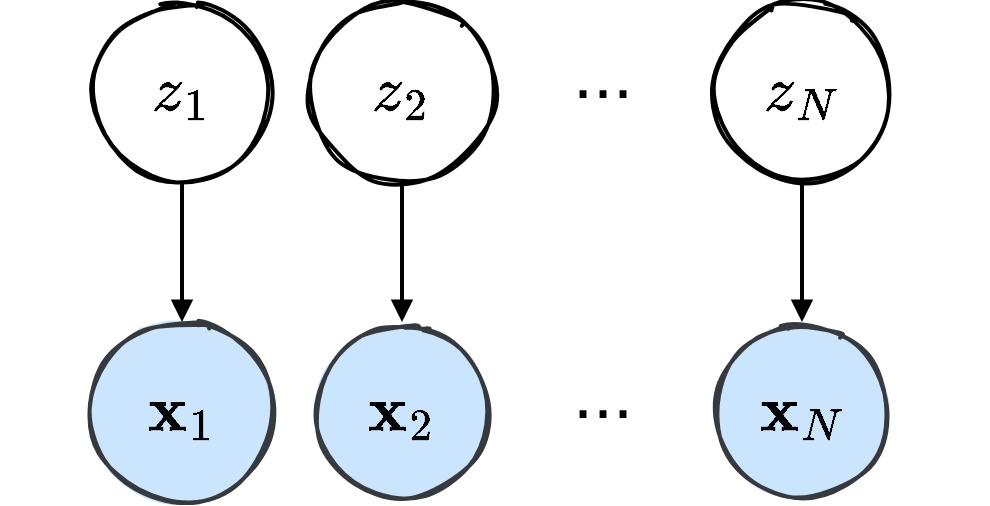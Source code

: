<mxfile version="13.7.3" type="device"><diagram id="Z6ZnRCBgsvafxGbzeIP-" name="Page-1"><mxGraphModel dx="981" dy="2940" grid="1" gridSize="10" guides="1" tooltips="1" connect="1" arrows="1" fold="1" page="1" pageScale="1" pageWidth="827" pageHeight="1169" math="1" shadow="0"><root><mxCell id="0"/><mxCell id="1" parent="0"/><mxCell id="kxV9OIulT8ioKEuvNASa-8" value="" style="group" parent="1" vertex="1" connectable="0"><mxGeometry x="390" y="-2120" width="90" height="250" as="geometry"/></mxCell><mxCell id="ApU2fgULwDi58tcCmpRR-29" value="&lt;font style=&quot;font-size: 27px&quot;&gt;$$ \mathbf{x}_1$$&lt;/font&gt;" style="ellipse;whiteSpace=wrap;html=1;strokeWidth=2;fillWeight=2;hachureGap=8;fillColor=#cce5ff;fillStyle=solid;sketch=1;strokeColor=#36393d;" parent="kxV9OIulT8ioKEuvNASa-8" vertex="1"><mxGeometry y="160" width="90" height="90" as="geometry"/></mxCell><mxCell id="S6rbxn0BJ5IeUpp8TsGs-1" value="&lt;font style=&quot;font-size: 27px&quot;&gt;$$ z_1 $$&lt;/font&gt;" style="ellipse;whiteSpace=wrap;html=1;strokeWidth=2;fillWeight=2;hachureGap=8;fillColor=none;fillStyle=solid;sketch=1;" vertex="1" parent="kxV9OIulT8ioKEuvNASa-8"><mxGeometry width="90" height="90" as="geometry"/></mxCell><mxCell id="S6rbxn0BJ5IeUpp8TsGs-2" style="edgeStyle=orthogonalEdgeStyle;rounded=0;orthogonalLoop=1;jettySize=auto;html=1;exitX=0.5;exitY=1;exitDx=0;exitDy=0;entryX=0.5;entryY=0;entryDx=0;entryDy=0;endArrow=block;endFill=1;strokeWidth=2;" edge="1" parent="kxV9OIulT8ioKEuvNASa-8" source="S6rbxn0BJ5IeUpp8TsGs-1"><mxGeometry relative="1" as="geometry"><mxPoint x="45" y="160" as="targetPoint"/></mxGeometry></mxCell><mxCell id="yRgTrfEbj-IQVzFcPeKH-1" value="&lt;font style=&quot;font-size: 27px&quot;&gt;$$ \mathbf{x}_2$$&lt;/font&gt;" style="ellipse;whiteSpace=wrap;html=1;strokeWidth=2;fillWeight=2;hachureGap=8;fillColor=#cce5ff;fillStyle=solid;sketch=1;strokeColor=#36393d;" parent="1" vertex="1"><mxGeometry x="500" y="-1960" width="90" height="90" as="geometry"/></mxCell><mxCell id="yRgTrfEbj-IQVzFcPeKH-2" value="&lt;font style=&quot;font-size: 27px&quot;&gt;$$ \mathbf{x}_N$$&lt;/font&gt;" style="ellipse;whiteSpace=wrap;html=1;strokeWidth=2;fillWeight=2;hachureGap=8;fillColor=#cce5ff;fillStyle=solid;sketch=1;strokeColor=#36393d;" parent="1" vertex="1"><mxGeometry x="700" y="-1960" width="90" height="90" as="geometry"/></mxCell><mxCell id="ApU2fgULwDi58tcCmpRR-28" value="&lt;font style=&quot;font-size: 27px&quot;&gt;$$ z_2 $$&lt;/font&gt;" style="ellipse;whiteSpace=wrap;html=1;strokeWidth=2;fillWeight=2;hachureGap=8;fillColor=none;fillStyle=solid;sketch=1;" parent="1" vertex="1"><mxGeometry x="500" y="-2120" width="90" height="90" as="geometry"/></mxCell><mxCell id="ApU2fgULwDi58tcCmpRR-27" style="edgeStyle=orthogonalEdgeStyle;rounded=0;orthogonalLoop=1;jettySize=auto;html=1;exitX=0.5;exitY=1;exitDx=0;exitDy=0;entryX=0.5;entryY=0;entryDx=0;entryDy=0;endArrow=block;endFill=1;strokeWidth=2;" parent="1" source="ApU2fgULwDi58tcCmpRR-28" edge="1"><mxGeometry relative="1" as="geometry"><mxPoint x="545" y="-1960" as="targetPoint"/></mxGeometry></mxCell><mxCell id="yRgTrfEbj-IQVzFcPeKH-13" value="&lt;font style=&quot;font-size: 36px&quot;&gt;...&lt;/font&gt;" style="text;html=1;align=center;verticalAlign=middle;resizable=0;points=[];autosize=1;" parent="1" vertex="1"><mxGeometry x="620" y="-1940" width="50" height="30" as="geometry"/></mxCell><mxCell id="S6rbxn0BJ5IeUpp8TsGs-3" value="&lt;font style=&quot;font-size: 27px&quot;&gt;$$ z_N $$&lt;/font&gt;" style="ellipse;whiteSpace=wrap;html=1;strokeWidth=2;fillWeight=2;hachureGap=8;fillColor=none;fillStyle=solid;sketch=1;" vertex="1" parent="1"><mxGeometry x="700" y="-2120" width="90" height="90" as="geometry"/></mxCell><mxCell id="S6rbxn0BJ5IeUpp8TsGs-4" style="edgeStyle=orthogonalEdgeStyle;rounded=0;orthogonalLoop=1;jettySize=auto;html=1;exitX=0.5;exitY=1;exitDx=0;exitDy=0;entryX=0.5;entryY=0;entryDx=0;entryDy=0;endArrow=block;endFill=1;strokeWidth=2;" edge="1" parent="1" source="S6rbxn0BJ5IeUpp8TsGs-3"><mxGeometry relative="1" as="geometry"><mxPoint x="745" y="-1960" as="targetPoint"/></mxGeometry></mxCell><mxCell id="S6rbxn0BJ5IeUpp8TsGs-5" value="&lt;font style=&quot;font-size: 36px&quot;&gt;...&lt;/font&gt;" style="text;html=1;align=center;verticalAlign=middle;resizable=0;points=[];autosize=1;" vertex="1" parent="1"><mxGeometry x="620" y="-2100" width="50" height="30" as="geometry"/></mxCell></root></mxGraphModel></diagram></mxfile>